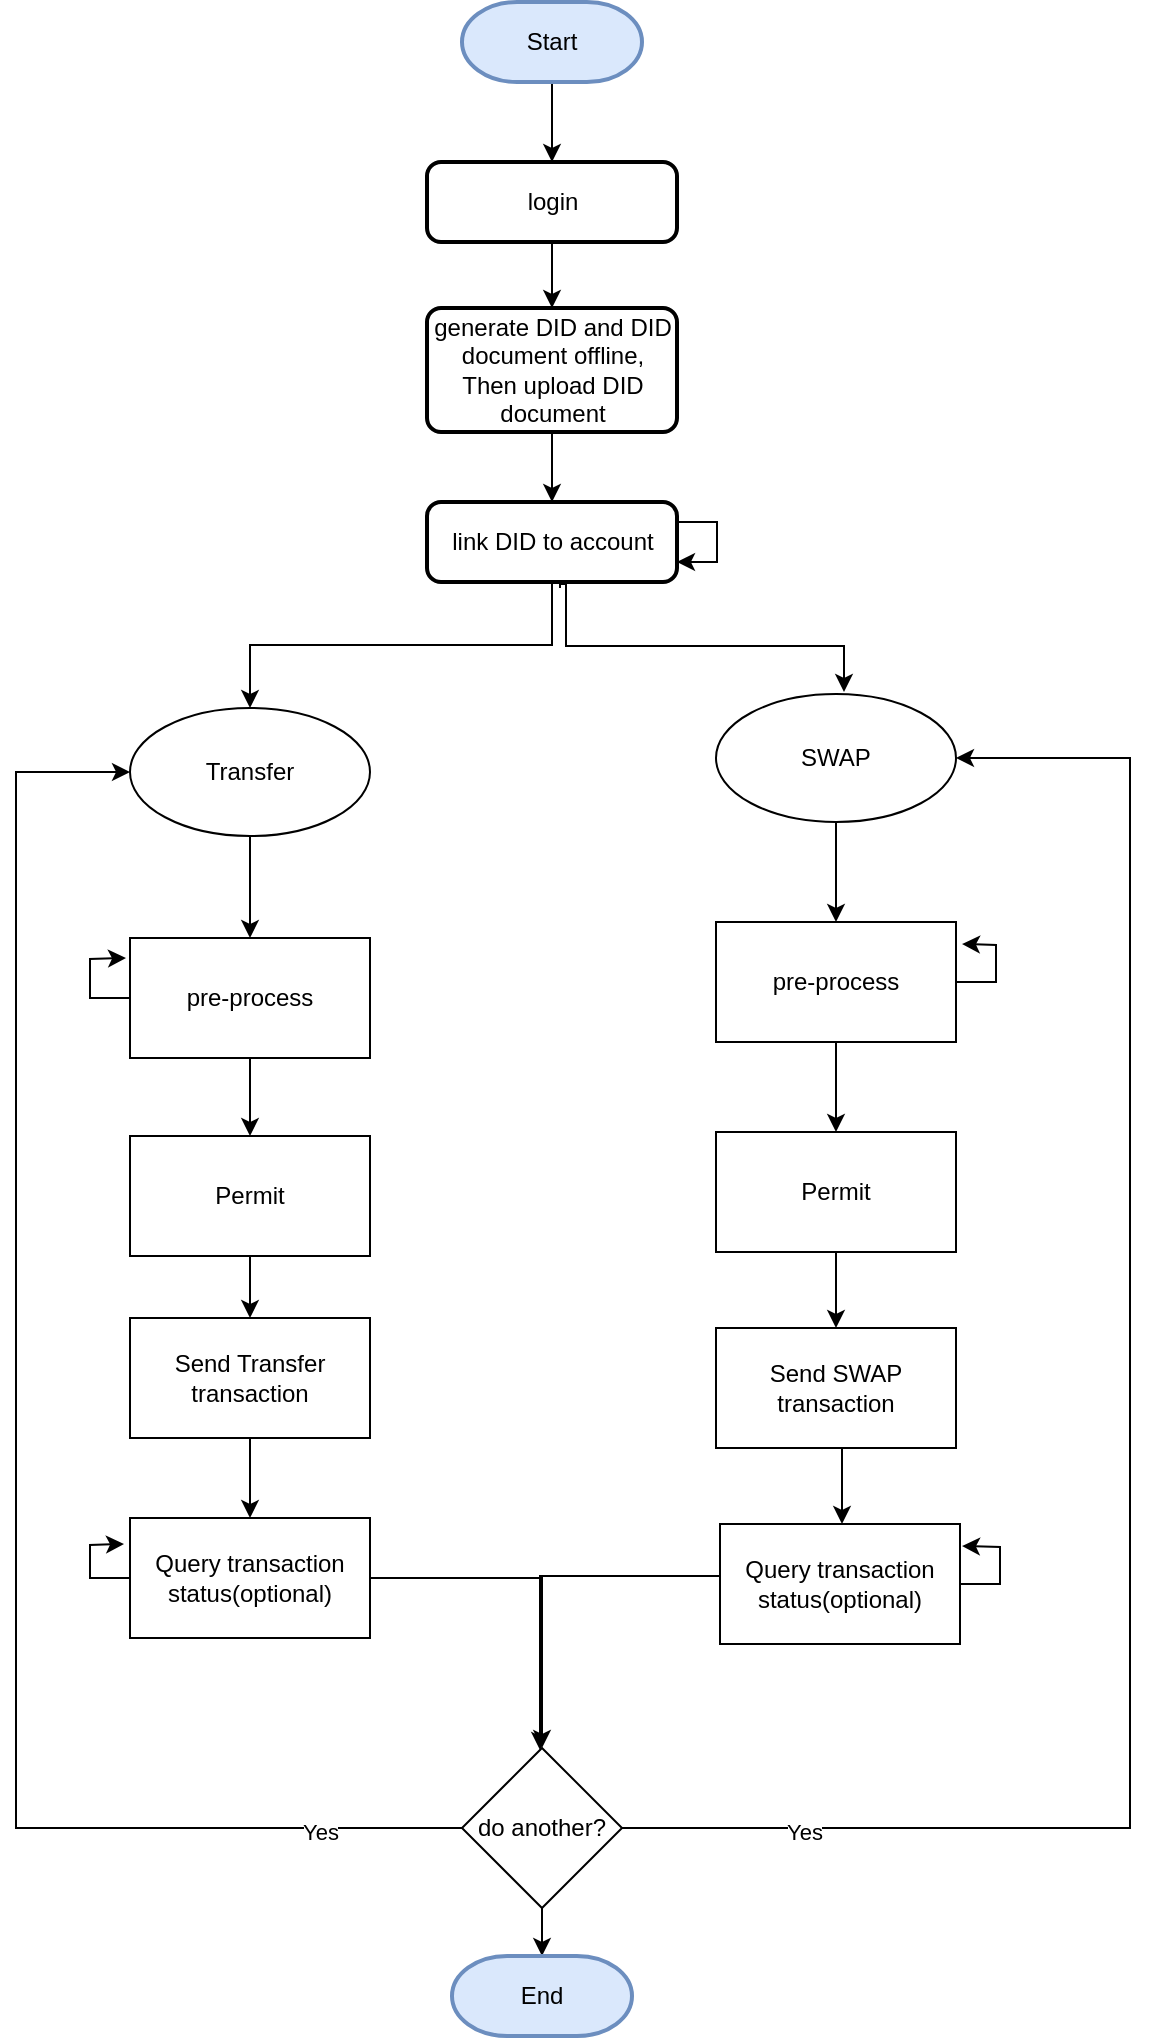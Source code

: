 <mxfile version="17.0.0" type="device"><diagram id="rpvNr-Zcvom3na4-S3A4" name="第 1 页"><mxGraphModel dx="734" dy="416" grid="0" gridSize="10" guides="1" tooltips="1" connect="1" arrows="1" fold="1" page="1" pageScale="1" pageWidth="827" pageHeight="1169" math="0" shadow="0"><root><mxCell id="0"/><mxCell id="1" parent="0"/><mxCell id="LKPtx_PVio1mV5UTb5sl-14" value="" style="edgeStyle=orthogonalEdgeStyle;rounded=0;orthogonalLoop=1;jettySize=auto;html=1;" parent="1" source="LKPtx_PVio1mV5UTb5sl-1" target="LKPtx_PVio1mV5UTb5sl-11" edge="1"><mxGeometry relative="1" as="geometry"/></mxCell><mxCell id="LKPtx_PVio1mV5UTb5sl-1" value="Start" style="strokeWidth=2;html=1;shape=mxgraph.flowchart.terminator;whiteSpace=wrap;fillColor=#dae8fc;strokeColor=#6c8ebf;" parent="1" vertex="1"><mxGeometry x="330" y="50" width="90" height="40" as="geometry"/></mxCell><mxCell id="qqonlxvTkH0oM5EGSKrG-1" style="edgeStyle=orthogonalEdgeStyle;rounded=0;orthogonalLoop=1;jettySize=auto;html=1;exitX=0.5;exitY=1;exitDx=0;exitDy=0;" edge="1" parent="1" source="LKPtx_PVio1mV5UTb5sl-11" target="LKPtx_PVio1mV5UTb5sl-12"><mxGeometry relative="1" as="geometry"/></mxCell><mxCell id="LKPtx_PVio1mV5UTb5sl-11" value="login" style="rounded=1;whiteSpace=wrap;html=1;absoluteArcSize=1;arcSize=14;strokeWidth=2;" parent="1" vertex="1"><mxGeometry x="312.5" y="130" width="125" height="40" as="geometry"/></mxCell><mxCell id="LKPtx_PVio1mV5UTb5sl-34" value="" style="edgeStyle=orthogonalEdgeStyle;rounded=0;orthogonalLoop=1;jettySize=auto;html=1;" parent="1" source="LKPtx_PVio1mV5UTb5sl-12" target="LKPtx_PVio1mV5UTb5sl-32" edge="1"><mxGeometry relative="1" as="geometry"/></mxCell><mxCell id="LKPtx_PVio1mV5UTb5sl-12" value="&lt;div&gt;generate DID and DID document offline,&lt;/div&gt;&lt;div&gt;Then upload DID document&lt;br&gt;&lt;/div&gt;" style="rounded=1;whiteSpace=wrap;html=1;absoluteArcSize=1;arcSize=14;strokeWidth=2;" parent="1" vertex="1"><mxGeometry x="312.5" y="203" width="125" height="62" as="geometry"/></mxCell><mxCell id="uVXuULYR0Gy3dRgkBAkX-16" style="edgeStyle=orthogonalEdgeStyle;rounded=0;orthogonalLoop=1;jettySize=auto;html=1;entryX=0.5;entryY=0;entryDx=0;entryDy=0;exitX=0.5;exitY=1;exitDx=0;exitDy=0;" edge="1" parent="1" source="LKPtx_PVio1mV5UTb5sl-32" target="uVXuULYR0Gy3dRgkBAkX-5"><mxGeometry relative="1" as="geometry"/></mxCell><mxCell id="uVXuULYR0Gy3dRgkBAkX-28" style="edgeStyle=orthogonalEdgeStyle;rounded=0;orthogonalLoop=1;jettySize=auto;html=1;" edge="1" parent="1"><mxGeometry relative="1" as="geometry"><mxPoint x="379" y="343" as="sourcePoint"/><mxPoint x="521" y="395" as="targetPoint"/><Array as="points"><mxPoint x="379" y="341"/><mxPoint x="382" y="341"/><mxPoint x="382" y="372"/><mxPoint x="521" y="372"/></Array></mxGeometry></mxCell><mxCell id="LKPtx_PVio1mV5UTb5sl-32" value="link DID to account" style="rounded=1;whiteSpace=wrap;html=1;absoluteArcSize=1;arcSize=14;strokeWidth=2;" parent="1" vertex="1"><mxGeometry x="312.5" y="300" width="125" height="40" as="geometry"/></mxCell><mxCell id="uVXuULYR0Gy3dRgkBAkX-18" style="edgeStyle=orthogonalEdgeStyle;rounded=0;orthogonalLoop=1;jettySize=auto;html=1;entryX=0.5;entryY=0;entryDx=0;entryDy=0;" edge="1" parent="1" source="uVXuULYR0Gy3dRgkBAkX-5" target="uVXuULYR0Gy3dRgkBAkX-7"><mxGeometry relative="1" as="geometry"/></mxCell><mxCell id="uVXuULYR0Gy3dRgkBAkX-5" value="Transfer" style="ellipse;whiteSpace=wrap;html=1;" vertex="1" parent="1"><mxGeometry x="164" y="403" width="120" height="64" as="geometry"/></mxCell><mxCell id="uVXuULYR0Gy3dRgkBAkX-19" style="edgeStyle=orthogonalEdgeStyle;rounded=0;orthogonalLoop=1;jettySize=auto;html=1;" edge="1" parent="1" source="uVXuULYR0Gy3dRgkBAkX-6" target="uVXuULYR0Gy3dRgkBAkX-8"><mxGeometry relative="1" as="geometry"/></mxCell><mxCell id="uVXuULYR0Gy3dRgkBAkX-6" value="SWAP" style="ellipse;whiteSpace=wrap;html=1;" vertex="1" parent="1"><mxGeometry x="457" y="396" width="120" height="64" as="geometry"/></mxCell><mxCell id="uVXuULYR0Gy3dRgkBAkX-20" style="edgeStyle=orthogonalEdgeStyle;rounded=0;orthogonalLoop=1;jettySize=auto;html=1;entryX=0.5;entryY=0;entryDx=0;entryDy=0;" edge="1" parent="1" source="uVXuULYR0Gy3dRgkBAkX-7" target="uVXuULYR0Gy3dRgkBAkX-9"><mxGeometry relative="1" as="geometry"/></mxCell><mxCell id="uVXuULYR0Gy3dRgkBAkX-32" style="edgeStyle=orthogonalEdgeStyle;rounded=0;orthogonalLoop=1;jettySize=auto;html=1;" edge="1" parent="1" source="uVXuULYR0Gy3dRgkBAkX-7"><mxGeometry relative="1" as="geometry"><mxPoint x="162" y="528" as="targetPoint"/></mxGeometry></mxCell><mxCell id="uVXuULYR0Gy3dRgkBAkX-7" value="pre-process" style="rounded=0;whiteSpace=wrap;html=1;" vertex="1" parent="1"><mxGeometry x="164" y="518" width="120" height="60" as="geometry"/></mxCell><mxCell id="uVXuULYR0Gy3dRgkBAkX-21" style="edgeStyle=orthogonalEdgeStyle;rounded=0;orthogonalLoop=1;jettySize=auto;html=1;entryX=0.5;entryY=0;entryDx=0;entryDy=0;" edge="1" parent="1" source="uVXuULYR0Gy3dRgkBAkX-8" target="uVXuULYR0Gy3dRgkBAkX-10"><mxGeometry relative="1" as="geometry"/></mxCell><mxCell id="uVXuULYR0Gy3dRgkBAkX-33" style="edgeStyle=orthogonalEdgeStyle;rounded=0;orthogonalLoop=1;jettySize=auto;html=1;" edge="1" parent="1" source="uVXuULYR0Gy3dRgkBAkX-8"><mxGeometry relative="1" as="geometry"><mxPoint x="580" y="521" as="targetPoint"/></mxGeometry></mxCell><mxCell id="uVXuULYR0Gy3dRgkBAkX-8" value="pre-process" style="rounded=0;whiteSpace=wrap;html=1;" vertex="1" parent="1"><mxGeometry x="457" y="510" width="120" height="60" as="geometry"/></mxCell><mxCell id="uVXuULYR0Gy3dRgkBAkX-22" style="edgeStyle=orthogonalEdgeStyle;rounded=0;orthogonalLoop=1;jettySize=auto;html=1;entryX=0.5;entryY=0;entryDx=0;entryDy=0;" edge="1" parent="1" source="uVXuULYR0Gy3dRgkBAkX-9" target="uVXuULYR0Gy3dRgkBAkX-11"><mxGeometry relative="1" as="geometry"/></mxCell><mxCell id="uVXuULYR0Gy3dRgkBAkX-9" value="Permit" style="rounded=0;whiteSpace=wrap;html=1;" vertex="1" parent="1"><mxGeometry x="164" y="617" width="120" height="60" as="geometry"/></mxCell><mxCell id="uVXuULYR0Gy3dRgkBAkX-23" style="edgeStyle=orthogonalEdgeStyle;rounded=0;orthogonalLoop=1;jettySize=auto;html=1;entryX=0.5;entryY=0;entryDx=0;entryDy=0;" edge="1" parent="1" source="uVXuULYR0Gy3dRgkBAkX-10" target="uVXuULYR0Gy3dRgkBAkX-12"><mxGeometry relative="1" as="geometry"/></mxCell><mxCell id="uVXuULYR0Gy3dRgkBAkX-10" value="Permit" style="rounded=0;whiteSpace=wrap;html=1;" vertex="1" parent="1"><mxGeometry x="457" y="615" width="120" height="60" as="geometry"/></mxCell><mxCell id="uVXuULYR0Gy3dRgkBAkX-24" style="edgeStyle=orthogonalEdgeStyle;rounded=0;orthogonalLoop=1;jettySize=auto;html=1;entryX=0.5;entryY=0;entryDx=0;entryDy=0;" edge="1" parent="1" source="uVXuULYR0Gy3dRgkBAkX-11" target="uVXuULYR0Gy3dRgkBAkX-13"><mxGeometry relative="1" as="geometry"/></mxCell><mxCell id="uVXuULYR0Gy3dRgkBAkX-11" value="Send Transfer transaction" style="rounded=0;whiteSpace=wrap;html=1;" vertex="1" parent="1"><mxGeometry x="164" y="708" width="120" height="60" as="geometry"/></mxCell><mxCell id="uVXuULYR0Gy3dRgkBAkX-25" style="edgeStyle=orthogonalEdgeStyle;rounded=0;orthogonalLoop=1;jettySize=auto;html=1;entryX=0.5;entryY=0;entryDx=0;entryDy=0;" edge="1" parent="1"><mxGeometry relative="1" as="geometry"><mxPoint x="516" y="773" as="sourcePoint"/><mxPoint x="520" y="811" as="targetPoint"/></mxGeometry></mxCell><mxCell id="uVXuULYR0Gy3dRgkBAkX-12" value="Send SWAP transaction" style="rounded=0;whiteSpace=wrap;html=1;" vertex="1" parent="1"><mxGeometry x="457" y="713" width="120" height="60" as="geometry"/></mxCell><mxCell id="uVXuULYR0Gy3dRgkBAkX-30" style="edgeStyle=orthogonalEdgeStyle;rounded=0;orthogonalLoop=1;jettySize=auto;html=1;" edge="1" parent="1" source="uVXuULYR0Gy3dRgkBAkX-13"><mxGeometry relative="1" as="geometry"><mxPoint x="161" y="821" as="targetPoint"/></mxGeometry></mxCell><mxCell id="uVXuULYR0Gy3dRgkBAkX-41" style="edgeStyle=orthogonalEdgeStyle;rounded=0;orthogonalLoop=1;jettySize=auto;html=1;entryX=0.5;entryY=0;entryDx=0;entryDy=0;" edge="1" parent="1" source="uVXuULYR0Gy3dRgkBAkX-13" target="uVXuULYR0Gy3dRgkBAkX-34"><mxGeometry relative="1" as="geometry"/></mxCell><mxCell id="uVXuULYR0Gy3dRgkBAkX-13" value="Query transaction status(optional)" style="rounded=0;whiteSpace=wrap;html=1;" vertex="1" parent="1"><mxGeometry x="164" y="808" width="120" height="60" as="geometry"/></mxCell><mxCell id="uVXuULYR0Gy3dRgkBAkX-31" style="edgeStyle=orthogonalEdgeStyle;rounded=0;orthogonalLoop=1;jettySize=auto;html=1;" edge="1" parent="1" source="uVXuULYR0Gy3dRgkBAkX-14"><mxGeometry relative="1" as="geometry"><mxPoint x="580" y="822" as="targetPoint"/></mxGeometry></mxCell><mxCell id="uVXuULYR0Gy3dRgkBAkX-42" style="edgeStyle=orthogonalEdgeStyle;rounded=0;orthogonalLoop=1;jettySize=auto;html=1;" edge="1" parent="1" source="uVXuULYR0Gy3dRgkBAkX-14"><mxGeometry relative="1" as="geometry"><mxPoint x="369" y="924" as="targetPoint"/><Array as="points"><mxPoint x="369" y="837"/></Array></mxGeometry></mxCell><mxCell id="uVXuULYR0Gy3dRgkBAkX-14" value="Query transaction status(optional)" style="rounded=0;whiteSpace=wrap;html=1;" vertex="1" parent="1"><mxGeometry x="459" y="811" width="120" height="60" as="geometry"/></mxCell><mxCell id="uVXuULYR0Gy3dRgkBAkX-29" style="edgeStyle=orthogonalEdgeStyle;rounded=0;orthogonalLoop=1;jettySize=auto;html=1;" edge="1" parent="1" source="LKPtx_PVio1mV5UTb5sl-32" target="LKPtx_PVio1mV5UTb5sl-32"><mxGeometry relative="1" as="geometry"/></mxCell><mxCell id="uVXuULYR0Gy3dRgkBAkX-35" style="edgeStyle=orthogonalEdgeStyle;rounded=0;orthogonalLoop=1;jettySize=auto;html=1;entryX=1;entryY=0.5;entryDx=0;entryDy=0;" edge="1" parent="1" source="uVXuULYR0Gy3dRgkBAkX-34" target="uVXuULYR0Gy3dRgkBAkX-6"><mxGeometry relative="1" as="geometry"><Array as="points"><mxPoint x="664" y="963"/><mxPoint x="664" y="428"/></Array></mxGeometry></mxCell><mxCell id="uVXuULYR0Gy3dRgkBAkX-38" value="Yes" style="edgeLabel;html=1;align=center;verticalAlign=middle;resizable=0;points=[];" vertex="1" connectable="0" parent="uVXuULYR0Gy3dRgkBAkX-35"><mxGeometry x="-0.792" y="-2" relative="1" as="geometry"><mxPoint as="offset"/></mxGeometry></mxCell><mxCell id="uVXuULYR0Gy3dRgkBAkX-36" style="edgeStyle=orthogonalEdgeStyle;rounded=0;orthogonalLoop=1;jettySize=auto;html=1;entryX=0;entryY=0.5;entryDx=0;entryDy=0;" edge="1" parent="1" source="uVXuULYR0Gy3dRgkBAkX-34" target="uVXuULYR0Gy3dRgkBAkX-5"><mxGeometry relative="1" as="geometry"><Array as="points"><mxPoint x="107" y="963"/><mxPoint x="107" y="435"/></Array></mxGeometry></mxCell><mxCell id="uVXuULYR0Gy3dRgkBAkX-37" value="Yes" style="edgeLabel;html=1;align=center;verticalAlign=middle;resizable=0;points=[];" vertex="1" connectable="0" parent="uVXuULYR0Gy3dRgkBAkX-36"><mxGeometry x="-0.824" y="2" relative="1" as="geometry"><mxPoint as="offset"/></mxGeometry></mxCell><mxCell id="uVXuULYR0Gy3dRgkBAkX-40" style="edgeStyle=orthogonalEdgeStyle;rounded=0;orthogonalLoop=1;jettySize=auto;html=1;exitX=0.5;exitY=1;exitDx=0;exitDy=0;entryX=0.5;entryY=0;entryDx=0;entryDy=0;entryPerimeter=0;" edge="1" parent="1" source="uVXuULYR0Gy3dRgkBAkX-34" target="uVXuULYR0Gy3dRgkBAkX-39"><mxGeometry relative="1" as="geometry"/></mxCell><mxCell id="uVXuULYR0Gy3dRgkBAkX-34" value="do another?" style="rhombus;whiteSpace=wrap;html=1;" vertex="1" parent="1"><mxGeometry x="330" y="923" width="80" height="80" as="geometry"/></mxCell><mxCell id="uVXuULYR0Gy3dRgkBAkX-39" value="End" style="strokeWidth=2;html=1;shape=mxgraph.flowchart.terminator;whiteSpace=wrap;fillColor=#dae8fc;strokeColor=#6c8ebf;" vertex="1" parent="1"><mxGeometry x="325" y="1027" width="90" height="40" as="geometry"/></mxCell></root></mxGraphModel></diagram></mxfile>